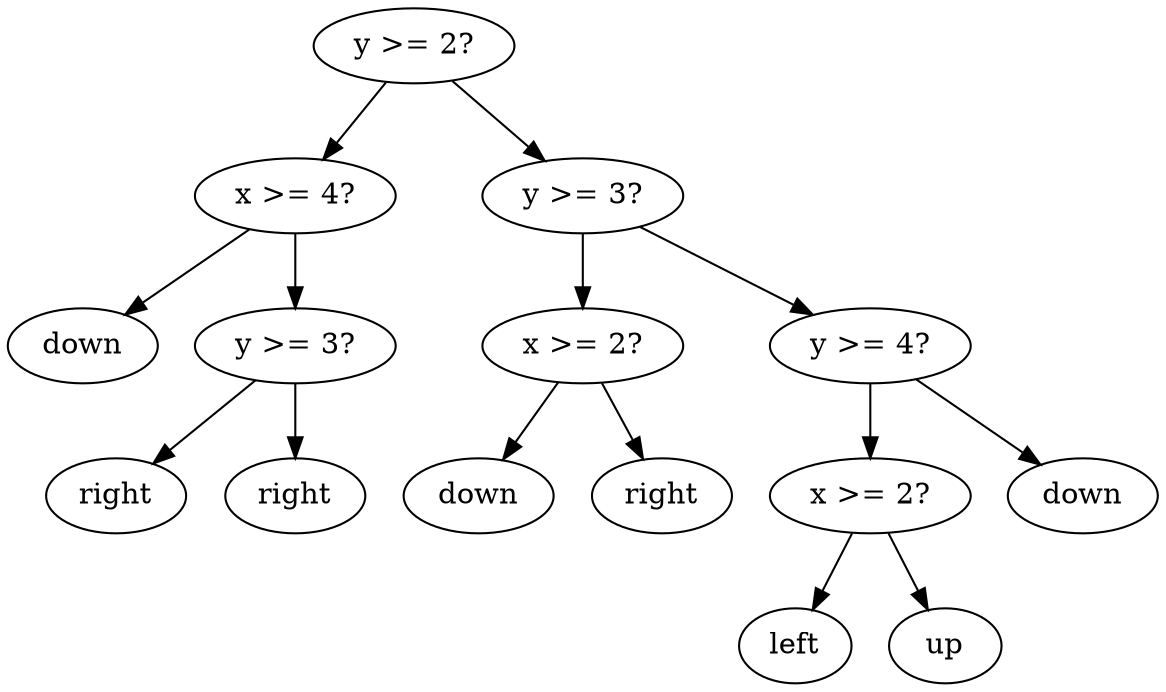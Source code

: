 digraph tree {
    "0x0" [label="y >= 2?"];
    "0x1" [label="x >= 4?"];
    "0x2" [label="down"];
    "0x3" [label="y >= 3?"];
    "0x4" [label="right"];
    "0x5" [label="right"];
    "0x6" [label="y >= 3?"];
    "0x7" [label="x >= 2?"];
    "0x8" [label="down"];
    "0x9" [label="right"];
    "0xa" [label="y >= 4?"];
    "0xb" [label="x >= 2?"];
    "0xc" [label="left"];
    "0xd" [label="up"];
    "0xe" [label="down"];
    "0x0" -> "0x1";
    "0x0" -> "0x6";
    "0x1" -> "0x2";
    "0x1" -> "0x3";
    "0x3" -> "0x4";
    "0x3" -> "0x5";
    "0x6" -> "0x7";
    "0x6" -> "0xa";
    "0x7" -> "0x8";
    "0x7" -> "0x9";
    "0xa" -> "0xb";
    "0xa" -> "0xe";
    "0xb" -> "0xc";
    "0xb" -> "0xd";
}
